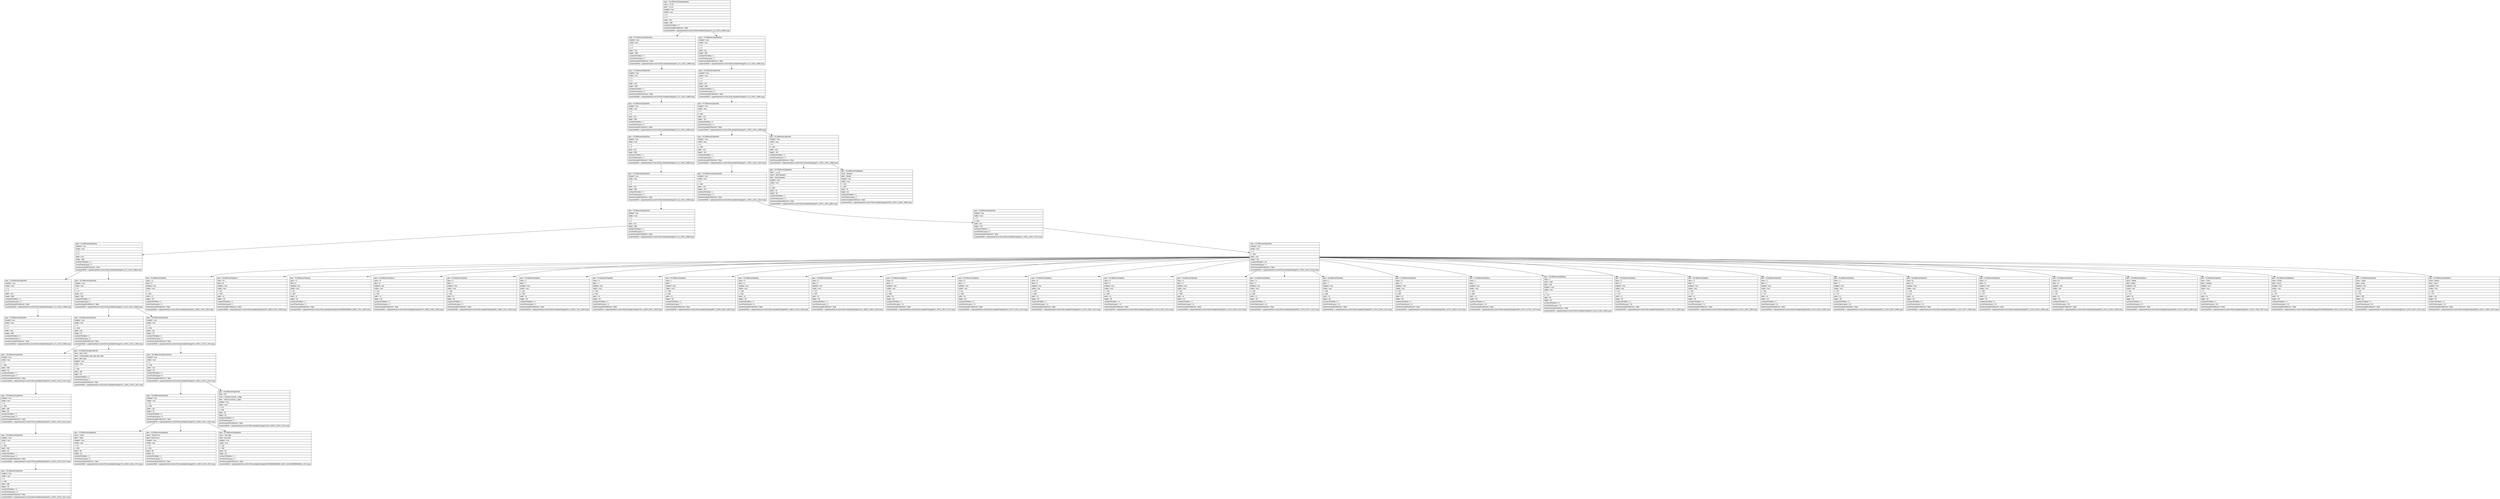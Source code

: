 digraph Layout {

	node [shape=record fontname=Arial];

	0	[label="{type = XCUIElementTypeApplication\l|name = To Do\l|label = To Do\l|enabled = true\l|visible = true\l|x = 0\l|y = 0\l|width = 414\l|height = 896\l|numberOfChildren = 3\l|eventGeneratedOnElement = false \l|screenshotPath = outputs/android-to-ios/msToDo-duedate/S2/pngs/0.0_0.0_1242.0_2688.0.png\l}"]
	1	[label="{type = XCUIElementTypeWindow\l|enabled = true\l|visible = true\l|x = 0\l|y = 0\l|width = 414\l|height = 896\l|numberOfChildren = 1\l|numInParentLayout = 0\l|eventGeneratedOnElement = false \l|screenshotPath = outputs/android-to-ios/msToDo-duedate/S2/pngs/0.0_0.0_1242.0_2688.0.png\l}"]
	2	[label="{type = XCUIElementTypeWindow\l|enabled = true\l|visible = true\l|x = 0\l|y = 0\l|width = 414\l|height = 896\l|numberOfChildren = 1\l|numInParentLayout = 2\l|eventGeneratedOnElement = false \l|screenshotPath = outputs/android-to-ios/msToDo-duedate/S2/pngs/0.0_0.0_1242.0_2688.0.png\l}"]
	3	[label="{type = XCUIElementTypeOther\l|enabled = true\l|visible = true\l|x = 0\l|y = 0\l|width = 414\l|height = 896\l|numberOfChildren = 1\l|numInParentLayout = 0\l|eventGeneratedOnElement = false \l|screenshotPath = outputs/android-to-ios/msToDo-duedate/S2/pngs/0.0_0.0_1242.0_2688.0.png\l}"]
	4	[label="{type = XCUIElementTypeOther\l|enabled = true\l|visible = true\l|x = 0\l|y = 0\l|width = 414\l|height = 896\l|numberOfChildren = 1\l|numInParentLayout = 0\l|eventGeneratedOnElement = false \l|screenshotPath = outputs/android-to-ios/msToDo-duedate/S2/pngs/0.0_0.0_1242.0_2688.0.png\l}"]
	5	[label="{type = XCUIElementTypeOther\l|enabled = true\l|visible = true\l|x = 0\l|y = 0\l|width = 414\l|height = 896\l|numberOfChildren = 1\l|numInParentLayout = 0\l|eventGeneratedOnElement = false \l|screenshotPath = outputs/android-to-ios/msToDo-duedate/S2/pngs/0.0_0.0_1242.0_2688.0.png\l}"]
	6	[label="{type = XCUIElementTypeOther\l|enabled = true\l|visible = true\l|x = 0\l|y = 595\l|width = 414\l|height = 301\l|numberOfChildren = 3\l|numInParentLayout = 0\l|eventGeneratedOnElement = false \l|screenshotPath = outputs/android-to-ios/msToDo-duedate/S2/pngs/0.0_1785.0_1242.0_2688.0.png\l}"]
	7	[label="{type = XCUIElementTypeOther\l|enabled = true\l|visible = true\l|x = 0\l|y = 0\l|width = 414\l|height = 896\l|numberOfChildren = 1\l|numInParentLayout = 0\l|eventGeneratedOnElement = false \l|screenshotPath = outputs/android-to-ios/msToDo-duedate/S2/pngs/0.0_0.0_1242.0_2688.0.png\l}"]
	8	[label="{type = XCUIElementTypeOther\l|enabled = true\l|visible = true\l|x = 0\l|y = 595\l|width = 414\l|height = 243\l|numberOfChildren = 1\l|numInParentLayout = 1\l|eventGeneratedOnElement = false \l|screenshotPath = outputs/android-to-ios/msToDo-duedate/S2/pngs/0.0_1785.0_1242.0_2514.0.png\l}"]
	9	[label="{type = XCUIElementTypeOther\l|enabled = true\l|visible = true\l|x = 0\l|y = 595\l|width = 414\l|height = 301\l|numberOfChildren = 2\l|numInParentLayout = 2\l|eventGeneratedOnElement = false \l|screenshotPath = outputs/android-to-ios/msToDo-duedate/S2/pngs/0.0_1785.0_1242.0_2688.0.png\l}"]
	10	[label="{type = XCUIElementTypeOther\l|enabled = true\l|visible = true\l|x = 0\l|y = 0\l|width = 414\l|height = 896\l|numberOfChildren = 3\l|numInParentLayout = 0\l|eventGeneratedOnElement = false \l|screenshotPath = outputs/android-to-ios/msToDo-duedate/S2/pngs/0.0_0.0_1242.0_2688.0.png\l}"]
	11	[label="{type = XCUIElementTypeKeyboard\l|enabled = true\l|visible = true\l|x = 0\l|y = 595\l|width = 414\l|height = 243\l|numberOfChildren = 1\l|numInParentLayout = 0\l|eventGeneratedOnElement = false \l|screenshotPath = outputs/android-to-ios/msToDo-duedate/S2/pngs/0.0_1785.0_1242.0_2514.0.png\l}"]
	12	[label="{type = XCUIElementTypeButton\l|value = فارسی\l|name = Next keyboard\l|label = Next keyboard\l|enabled = true\l|visible = true\l|x = 2\l|y = 829\l|width = 78\l|height = 66\l|numberOfChildren = 1\l|numInParentLayout = 0\l|eventGeneratedOnElement = false \l|screenshotPath = outputs/android-to-ios/msToDo-duedate/S2/pngs/6.0_2487.0_240.0_2685.0.png\l}"]
	13	[label="{type = XCUIElementTypeButton\l|name = dictation\l|label = Dictate\l|enabled = true\l|visible = true\l|x = 334\l|y = 829\l|width = 78\l|height = 66\l|numberOfChildren = 1\l|numInParentLayout = 1\l|eventGeneratedOnElement = false \l|screenshotPath = outputs/android-to-ios/msToDo-duedate/S2/pngs/1002.0_2487.0_1236.0_2685.0.png\l}"]
	14	[label="{type = XCUIElementTypeOther\l|enabled = true\l|visible = true\l|x = 0\l|y = 0\l|width = 414\l|height = 896\l|numberOfChildren = 1\l|numInParentLayout = 1\l|eventGeneratedOnElement = false \l|screenshotPath = outputs/android-to-ios/msToDo-duedate/S2/pngs/0.0_0.0_1242.0_2688.0.png\l}"]
	15	[label="{type = XCUIElementTypeOther\l|enabled = true\l|visible = true\l|x = 0\l|y = 595\l|width = 414\l|height = 243\l|numberOfChildren = 1\l|numInParentLayout = 0\l|eventGeneratedOnElement = false \l|screenshotPath = outputs/android-to-ios/msToDo-duedate/S2/pngs/0.0_1785.0_1242.0_2514.0.png\l}"]
	16	[label="{type = XCUIElementTypeOther\l|enabled = true\l|visible = true\l|x = 0\l|y = 0\l|width = 414\l|height = 896\l|numberOfChildren = 2\l|numInParentLayout = 0\l|eventGeneratedOnElement = false \l|screenshotPath = outputs/android-to-ios/msToDo-duedate/S2/pngs/0.0_0.0_1242.0_2688.0.png\l}"]
	17	[label="{type = XCUIElementTypeOther\l|enabled = true\l|visible = true\l|x = 0\l|y = 595\l|width = 414\l|height = 243\l|numberOfChildren = 32\l|numInParentLayout = 0\l|eventGeneratedOnElement = false \l|screenshotPath = outputs/android-to-ios/msToDo-duedate/S2/pngs/0.0_1785.0_1242.0_2514.0.png\l}"]
	18	[label="{type = XCUIElementTypeOther\l|enabled = true\l|visible = true\l|x = 0\l|y = 0\l|width = 414\l|height = 896\l|numberOfChildren = 2\l|numInParentLayout = 0\l|eventGeneratedOnElement = false \l|screenshotPath = outputs/android-to-ios/msToDo-duedate/S2/pngs/0.0_0.0_1242.0_2688.0.png\l}"]
	19	[label="{type = XCUIElementTypeOther\l|enabled = true\l|visible = true\l|x = 0\l|y = 44\l|width = 414\l|height = 852\l|numberOfChildren = 2\l|numInParentLayout = 1\l|eventGeneratedOnElement = false \l|screenshotPath = outputs/android-to-ios/msToDo-duedate/S2/pngs/0.0_132.0_1242.0_2688.0.png\l}"]
	20	[label="{type = XCUIElementTypeKey\l|name = Q\l|label = Q\l|enabled = true\l|visible = true\l|x = 2\l|y = 602\l|width = 41\l|height = 49\l|numberOfChildren = 0\l|numInParentLayout = 0\l|eventGeneratedOnElement = false \l|screenshotPath = outputs/android-to-ios/msToDo-duedate/S2/pngs/6.0_1806.0_129.0_1953.0.png\l}"]
	21	[label="{type = XCUIElementTypeKey\l|name = W\l|label = W\l|enabled = true\l|visible = true\l|x = 43\l|y = 602\l|width = 41\l|height = 49\l|numberOfChildren = 0\l|numInParentLayout = 1\l|eventGeneratedOnElement = false \l|screenshotPath = outputs/android-to-ios/msToDo-duedate/S2/pngs/129.0_1806.0_252.0_1953.0.png\l}"]
	22	[label="{type = XCUIElementTypeKey\l|name = E\l|label = E\l|enabled = true\l|visible = true\l|x = 84\l|y = 602\l|width = 41\l|height = 49\l|numberOfChildren = 0\l|numInParentLayout = 2\l|eventGeneratedOnElement = false \l|screenshotPath = outputs/android-to-ios/msToDo-duedate/S2/pngs/252.00000000000003_1806.0_375.0_1953.0.png\l}"]
	23	[label="{type = XCUIElementTypeKey\l|name = R\l|label = R\l|enabled = true\l|visible = true\l|x = 125\l|y = 602\l|width = 41\l|height = 49\l|numberOfChildren = 0\l|numInParentLayout = 3\l|eventGeneratedOnElement = false \l|screenshotPath = outputs/android-to-ios/msToDo-duedate/S2/pngs/375.0_1806.0_498.0_1953.0.png\l}"]
	24	[label="{type = XCUIElementTypeKey\l|name = T\l|label = T\l|enabled = true\l|visible = true\l|x = 166\l|y = 602\l|width = 41\l|height = 49\l|numberOfChildren = 0\l|numInParentLayout = 4\l|eventGeneratedOnElement = false \l|screenshotPath = outputs/android-to-ios/msToDo-duedate/S2/pngs/498.0_1806.0_621.0_1953.0.png\l}"]
	25	[label="{type = XCUIElementTypeKey\l|name = Y\l|label = Y\l|enabled = true\l|visible = true\l|x = 207\l|y = 602\l|width = 41\l|height = 49\l|numberOfChildren = 0\l|numInParentLayout = 5\l|eventGeneratedOnElement = false \l|screenshotPath = outputs/android-to-ios/msToDo-duedate/S2/pngs/621.0_1806.0_744.0_1953.0.png\l}"]
	26	[label="{type = XCUIElementTypeKey\l|name = U\l|label = U\l|enabled = true\l|visible = true\l|x = 248\l|y = 602\l|width = 41\l|height = 49\l|numberOfChildren = 0\l|numInParentLayout = 6\l|eventGeneratedOnElement = false \l|screenshotPath = outputs/android-to-ios/msToDo-duedate/S2/pngs/744.0_1806.0_867.0_1953.0.png\l}"]
	27	[label="{type = XCUIElementTypeKey\l|name = I\l|label = I\l|enabled = true\l|visible = true\l|x = 289\l|y = 602\l|width = 41\l|height = 49\l|numberOfChildren = 0\l|numInParentLayout = 7\l|eventGeneratedOnElement = false \l|screenshotPath = outputs/android-to-ios/msToDo-duedate/S2/pngs/867.0_1806.0_990.0_1953.0.png\l}"]
	28	[label="{type = XCUIElementTypeKey\l|name = O\l|label = O\l|enabled = true\l|visible = true\l|x = 330\l|y = 602\l|width = 41\l|height = 49\l|numberOfChildren = 0\l|numInParentLayout = 8\l|eventGeneratedOnElement = false \l|screenshotPath = outputs/android-to-ios/msToDo-duedate/S2/pngs/990.0_1806.0_1113.0_1953.0.png\l}"]
	29	[label="{type = XCUIElementTypeKey\l|name = P\l|label = P\l|enabled = true\l|visible = true\l|x = 371\l|y = 602\l|width = 41\l|height = 49\l|numberOfChildren = 0\l|numInParentLayout = 9\l|eventGeneratedOnElement = false \l|screenshotPath = outputs/android-to-ios/msToDo-duedate/S2/pngs/1113.0_1806.0_1236.0_1953.0.png\l}"]
	30	[label="{type = XCUIElementTypeKey\l|name = A\l|label = A\l|enabled = true\l|visible = true\l|x = 23\l|y = 658\l|width = 41\l|height = 49\l|numberOfChildren = 0\l|numInParentLayout = 10\l|eventGeneratedOnElement = false \l|screenshotPath = outputs/android-to-ios/msToDo-duedate/S2/pngs/69.0_1974.0_192.0_2121.0.png\l}"]
	31	[label="{type = XCUIElementTypeKey\l|name = S\l|label = S\l|enabled = true\l|visible = true\l|x = 64\l|y = 658\l|width = 41\l|height = 49\l|numberOfChildren = 0\l|numInParentLayout = 11\l|eventGeneratedOnElement = false \l|screenshotPath = outputs/android-to-ios/msToDo-duedate/S2/pngs/192.0_1974.0_315.0_2121.0.png\l}"]
	32	[label="{type = XCUIElementTypeKey\l|name = D\l|label = D\l|enabled = true\l|visible = true\l|x = 105\l|y = 658\l|width = 41\l|height = 49\l|numberOfChildren = 0\l|numInParentLayout = 12\l|eventGeneratedOnElement = false \l|screenshotPath = outputs/android-to-ios/msToDo-duedate/S2/pngs/315.0_1974.0_438.0_2121.0.png\l}"]
	33	[label="{type = XCUIElementTypeKey\l|name = F\l|label = F\l|enabled = true\l|visible = true\l|x = 146\l|y = 658\l|width = 41\l|height = 49\l|numberOfChildren = 0\l|numInParentLayout = 13\l|eventGeneratedOnElement = false \l|screenshotPath = outputs/android-to-ios/msToDo-duedate/S2/pngs/438.0_1974.0_561.0_2121.0.png\l}"]
	34	[label="{type = XCUIElementTypeKey\l|name = G\l|label = G\l|enabled = true\l|visible = true\l|x = 187\l|y = 658\l|width = 41\l|height = 49\l|numberOfChildren = 0\l|numInParentLayout = 14\l|eventGeneratedOnElement = false \l|screenshotPath = outputs/android-to-ios/msToDo-duedate/S2/pngs/561.0_1974.0_684.0_2121.0.png\l}"]
	35	[label="{type = XCUIElementTypeKey\l|name = H\l|label = H\l|enabled = true\l|visible = true\l|x = 228\l|y = 658\l|width = 41\l|height = 49\l|numberOfChildren = 0\l|numInParentLayout = 15\l|eventGeneratedOnElement = false \l|screenshotPath = outputs/android-to-ios/msToDo-duedate/S2/pngs/684.0_1974.0_807.0_2121.0.png\l}"]
	36	[label="{type = XCUIElementTypeKey\l|name = J\l|label = J\l|enabled = true\l|visible = true\l|x = 269\l|y = 658\l|width = 41\l|height = 49\l|numberOfChildren = 0\l|numInParentLayout = 16\l|eventGeneratedOnElement = false \l|screenshotPath = outputs/android-to-ios/msToDo-duedate/S2/pngs/807.0_1974.0_930.0_2121.0.png\l}"]
	37	[label="{type = XCUIElementTypeKey\l|name = K\l|label = K\l|enabled = true\l|visible = true\l|x = 310\l|y = 658\l|width = 41\l|height = 49\l|numberOfChildren = 0\l|numInParentLayout = 17\l|eventGeneratedOnElement = false \l|screenshotPath = outputs/android-to-ios/msToDo-duedate/S2/pngs/930.0_1974.0_1053.0_2121.0.png\l}"]
	38	[label="{type = XCUIElementTypeKey\l|name = L\l|label = L\l|enabled = true\l|visible = true\l|x = 351\l|y = 658\l|width = 41\l|height = 49\l|numberOfChildren = 0\l|numInParentLayout = 18\l|eventGeneratedOnElement = false \l|screenshotPath = outputs/android-to-ios/msToDo-duedate/S2/pngs/1053.0_1974.0_1176.0_2121.0.png\l}"]
	39	[label="{type = XCUIElementTypeButton\l|value = 1\l|name = shift\l|label = shift\l|enabled = true\l|visible = true\l|x = 2\l|y = 714\l|width = 50\l|height = 49\l|numberOfChildren = 0\l|numInParentLayout = 19\l|eventGeneratedOnElement = false \l|screenshotPath = outputs/android-to-ios/msToDo-duedate/S2/pngs/6.0_2142.0_156.0_2289.0.png\l}"]
	40	[label="{type = XCUIElementTypeKey\l|name = Z\l|label = Z\l|enabled = true\l|visible = true\l|x = 64\l|y = 714\l|width = 41\l|height = 49\l|numberOfChildren = 0\l|numInParentLayout = 20\l|eventGeneratedOnElement = false \l|screenshotPath = outputs/android-to-ios/msToDo-duedate/S2/pngs/192.0_2142.0_315.0_2289.0.png\l}"]
	41	[label="{type = XCUIElementTypeKey\l|name = X\l|label = X\l|enabled = true\l|visible = true\l|x = 105\l|y = 714\l|width = 41\l|height = 49\l|numberOfChildren = 0\l|numInParentLayout = 21\l|eventGeneratedOnElement = false \l|screenshotPath = outputs/android-to-ios/msToDo-duedate/S2/pngs/315.0_2142.0_438.0_2289.0.png\l}"]
	42	[label="{type = XCUIElementTypeKey\l|name = C\l|label = C\l|enabled = true\l|visible = true\l|x = 146\l|y = 714\l|width = 41\l|height = 49\l|numberOfChildren = 0\l|numInParentLayout = 22\l|eventGeneratedOnElement = false \l|screenshotPath = outputs/android-to-ios/msToDo-duedate/S2/pngs/438.0_2142.0_561.0_2289.0.png\l}"]
	43	[label="{type = XCUIElementTypeKey\l|name = V\l|label = V\l|enabled = true\l|visible = true\l|x = 187\l|y = 714\l|width = 41\l|height = 49\l|numberOfChildren = 0\l|numInParentLayout = 23\l|eventGeneratedOnElement = false \l|screenshotPath = outputs/android-to-ios/msToDo-duedate/S2/pngs/561.0_2142.0_684.0_2289.0.png\l}"]
	44	[label="{type = XCUIElementTypeKey\l|name = B\l|label = B\l|enabled = true\l|visible = true\l|x = 228\l|y = 714\l|width = 41\l|height = 49\l|numberOfChildren = 0\l|numInParentLayout = 24\l|eventGeneratedOnElement = false \l|screenshotPath = outputs/android-to-ios/msToDo-duedate/S2/pngs/684.0_2142.0_807.0_2289.0.png\l}"]
	45	[label="{type = XCUIElementTypeKey\l|name = N\l|label = N\l|enabled = true\l|visible = true\l|x = 269\l|y = 714\l|width = 41\l|height = 49\l|numberOfChildren = 0\l|numInParentLayout = 25\l|eventGeneratedOnElement = false \l|screenshotPath = outputs/android-to-ios/msToDo-duedate/S2/pngs/807.0_2142.0_930.0_2289.0.png\l}"]
	46	[label="{type = XCUIElementTypeKey\l|name = M\l|label = M\l|enabled = true\l|visible = true\l|x = 310\l|y = 714\l|width = 41\l|height = 49\l|numberOfChildren = 0\l|numInParentLayout = 26\l|eventGeneratedOnElement = false \l|screenshotPath = outputs/android-to-ios/msToDo-duedate/S2/pngs/930.0_2142.0_1053.0_2289.0.png\l}"]
	47	[label="{type = XCUIElementTypeKey\l|name = delete\l|label = delete\l|enabled = true\l|visible = true\l|x = 362\l|y = 714\l|width = 50\l|height = 49\l|numberOfChildren = 0\l|numInParentLayout = 27\l|eventGeneratedOnElement = false \l|screenshotPath = outputs/android-to-ios/msToDo-duedate/S2/pngs/1086.0_2142.0_1236.0_2289.0.png\l}"]
	48	[label="{type = XCUIElementTypeKey\l|name = more\l|label = numbers\l|enabled = true\l|visible = true\l|x = 2\l|y = 770\l|width = 51\l|height = 49\l|numberOfChildren = 0\l|numInParentLayout = 28\l|eventGeneratedOnElement = false \l|screenshotPath = outputs/android-to-ios/msToDo-duedate/S2/pngs/6.0_2310.0_159.0_2457.0.png\l}"]
	49	[label="{type = XCUIElementTypeButton\l|name = Emoji\l|label = Emoji\l|enabled = true\l|visible = true\l|x = 53\l|y = 770\l|width = 52\l|height = 49\l|numberOfChildren = 0\l|numInParentLayout = 29\l|eventGeneratedOnElement = false \l|screenshotPath = outputs/android-to-ios/msToDo-duedate/S2/pngs/159.00000000000003_2310.0_315.0_2457.0.png\l}"]
	50	[label="{type = XCUIElementTypeKey\l|name = space\l|label = space\l|enabled = true\l|visible = true\l|x = 105\l|y = 770\l|width = 205\l|height = 49\l|numberOfChildren = 0\l|numInParentLayout = 30\l|eventGeneratedOnElement = false \l|screenshotPath = outputs/android-to-ios/msToDo-duedate/S2/pngs/315.0_2310.0_930.0_2457.0.png\l}"]
	51	[label="{type = XCUIElementTypeButton\l|name = Return\l|label = return\l|enabled = true\l|visible = true\l|x = 310\l|y = 770\l|width = 102\l|height = 49\l|numberOfChildren = 0\l|numInParentLayout = 31\l|eventGeneratedOnElement = false \l|screenshotPath = outputs/android-to-ios/msToDo-duedate/S2/pngs/930.0_2310.0_1236.0_2457.0.png\l}"]
	52	[label="{type = XCUIElementTypeOther\l|enabled = true\l|visible = true\l|x = 0\l|y = 0\l|width = 414\l|height = 896\l|numberOfChildren = 0\l|numInParentLayout = 1\l|eventGeneratedOnElement = false \l|screenshotPath = outputs/android-to-ios/msToDo-duedate/S2/pngs/0.0_0.0_1242.0_2688.0.png\l}"]
	53	[label="{type = XCUIElementTypeOther\l|enabled = true\l|visible = true\l|x = 0\l|y = 483\l|width = 414\l|height = 52\l|numberOfChildren = 2\l|numInParentLayout = 0\l|eventGeneratedOnElement = false \l|screenshotPath = outputs/android-to-ios/msToDo-duedate/S2/pngs/0.0_1449.0_1242.0_1605.0.png\l}"]
	54	[label="{type = XCUIElementTypeOther\l|enabled = true\l|visible = true\l|x = 0\l|y = 535\l|width = 414\l|height = 52\l|numberOfChildren = 1\l|numInParentLayout = 1\l|eventGeneratedOnElement = false \l|screenshotPath = outputs/android-to-ios/msToDo-duedate/S2/pngs/0.0_1605.0_1242.0_1761.0.png\l}"]
	55	[label="{type = XCUIElementTypeOther\l|enabled = true\l|visible = true\l|x = 8\l|y = 483\l|width = 398\l|height = 54\l|numberOfChildren = 1\l|numInParentLayout = 0\l|eventGeneratedOnElement = false \l|screenshotPath = outputs/android-to-ios/msToDo-duedate/S2/pngs/24.0_1449.0_1218.0_1611.0.png\l}"]
	56	[label="{type = XCUIElementTypeTextField\l|value = Add a Task\l|name = screenreader_task_add_task_field\l|label = Add a task\l|enabled = true\l|visible = true\l|x = 8\l|y = 483\l|width = 398\l|height = 54\l|numberOfChildren = 0\l|numInParentLayout = 1\l|eventGeneratedOnElement = false \l|screenshotPath = outputs/android-to-ios/msToDo-duedate/S2/pngs/24.0_1449.0_1218.0_1611.0.png\l}"]
	57	[label="{type = XCUIElementTypeScrollView\l|enabled = true\l|visible = true\l|x = 0\l|y = 535\l|width = 414\l|height = 52\l|numberOfChildren = 2\l|numInParentLayout = 0\l|eventGeneratedOnElement = false \l|screenshotPath = outputs/android-to-ios/msToDo-duedate/S2/pngs/0.0_1605.0_1242.0_1761.0.png\l}"]
	58	[label="{type = XCUIElementTypeOther\l|enabled = true\l|visible = true\l|x = 8\l|y = 483\l|width = 398\l|height = 54\l|numberOfChildren = 3\l|numInParentLayout = 0\l|eventGeneratedOnElement = false \l|screenshotPath = outputs/android-to-ios/msToDo-duedate/S2/pngs/24.0_1449.0_1218.0_1611.0.png\l}"]
	59	[label="{type = XCUIElementTypeOther\l|enabled = true\l|visible = true\l|x = 24\l|y = 535\l|width = 130\l|height = 52\l|numberOfChildren = 3\l|numInParentLayout = 0\l|eventGeneratedOnElement = false \l|screenshotPath = outputs/android-to-ios/msToDo-duedate/S2/pngs/72.0_1605.0_462.0_1761.0.png\l}"]
	60	[label="{type = XCUIElementTypeOther\l|value = 0%\l|name = Vertical scroll bar, 1 page\l|label = Vertical scroll bar, 1 page\l|enabled = true\l|visible = true\l|x = 373\l|y = 535\l|width = 30\l|height = 52\l|numberOfChildren = 0\l|numInParentLayout = 1\l|eventGeneratedOnElement = false \l|screenshotPath = outputs/android-to-ios/msToDo-duedate/S2/pngs/1119.0_1605.0_1209.0_1761.0.png\l}"]
	61	[label="{type = XCUIElementTypeOther\l|enabled = true\l|visible = true\l|x = 8\l|y = 483\l|width = 398\l|height = 54\l|numberOfChildren = 1\l|numInParentLayout = 2\l|eventGeneratedOnElement = false \l|screenshotPath = outputs/android-to-ios/msToDo-duedate/S2/pngs/24.0_1449.0_1218.0_1611.0.png\l}"]
	62	[label="{type = XCUIElementTypeButton\l|name = Tasks\l|label = Tasks\l|enabled = true\l|visible = true\l|x = 24\l|y = 535\l|width = 38\l|height = 52\l|numberOfChildren = 0\l|numInParentLayout = 0\l|eventGeneratedOnElement = false \l|screenshotPath = outputs/android-to-ios/msToDo-duedate/S2/pngs/72.0_1605.0_186.0_1761.0.png\l}"]
	63	[label="{type = XCUIElementTypeButton\l|name = Remind me\l|label = Remind me\l|enabled = true\l|visible = true\l|x = 70\l|y = 535\l|width = 38\l|height = 52\l|numberOfChildren = 0\l|numInParentLayout = 1\l|eventGeneratedOnElement = false \l|screenshotPath = outputs/android-to-ios/msToDo-duedate/S2/pngs/210.0_1605.0_324.0_1761.0.png\l}"]
	64	[label="{type = XCUIElementTypeButton\l|name = Due date\l|label = Due date\l|enabled = true\l|visible = true\l|x = 116\l|y = 535\l|width = 38\l|height = 52\l|numberOfChildren = 0\l|numInParentLayout = 2\l|eventGeneratedOnElement = false \l|screenshotPath = outputs/android-to-ios/msToDo-duedate/S2/pngs/348.00000000000006_1605.0_462.00000000000006_1761.0.png\l}"]
	65	[label="{type = XCUIElementTypeOther\l|enabled = true\l|visible = true\l|x = 8\l|y = 483\l|width = 398\l|height = 54\l|numberOfChildren = 0\l|numInParentLayout = 0\l|eventGeneratedOnElement = false \l|screenshotPath = outputs/android-to-ios/msToDo-duedate/S2/pngs/24.0_1449.0_1218.0_1611.0.png\l}"]


	0 -> 1
	0 -> 2
	1 -> 3
	2 -> 4
	3 -> 5
	4 -> 6
	5 -> 7
	6 -> 8
	6 -> 9
	7 -> 10
	8 -> 11
	9 -> 12
	9 -> 13
	10 -> 14
	11 -> 15
	14 -> 16
	15 -> 17
	16 -> 18
	16 -> 19
	17 -> 20
	17 -> 21
	17 -> 22
	17 -> 23
	17 -> 24
	17 -> 25
	17 -> 26
	17 -> 27
	17 -> 28
	17 -> 29
	17 -> 30
	17 -> 31
	17 -> 32
	17 -> 33
	17 -> 34
	17 -> 35
	17 -> 36
	17 -> 37
	17 -> 38
	17 -> 39
	17 -> 40
	17 -> 41
	17 -> 42
	17 -> 43
	17 -> 44
	17 -> 45
	17 -> 46
	17 -> 47
	17 -> 48
	17 -> 49
	17 -> 50
	17 -> 51
	18 -> 52
	19 -> 53
	19 -> 54
	53 -> 55
	53 -> 56
	54 -> 57
	55 -> 58
	57 -> 59
	57 -> 60
	58 -> 61
	59 -> 62
	59 -> 63
	59 -> 64
	61 -> 65


}